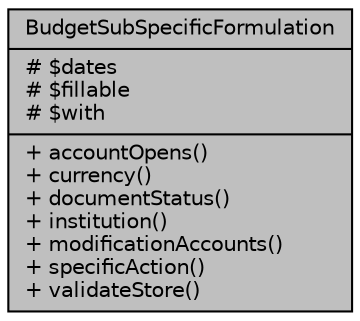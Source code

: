 digraph "BudgetSubSpecificFormulation"
{
 // LATEX_PDF_SIZE
  bgcolor="transparent";
  edge [fontname="Helvetica",fontsize="10",labelfontname="Helvetica",labelfontsize="10"];
  node [fontname="Helvetica",fontsize="10",shape=record];
  Node1 [label="{BudgetSubSpecificFormulation\n|# $dates\l# $fillable\l# $with\l|+ accountOpens()\l+ currency()\l+ documentStatus()\l+ institution()\l+ modificationAccounts()\l+ specificAction()\l+ validateStore()\l}",height=0.2,width=0.4,color="black", fillcolor="grey75", style="filled", fontcolor="black",tooltip="Datos de las formulaciones de presupuesto por sub específicas."];
}
